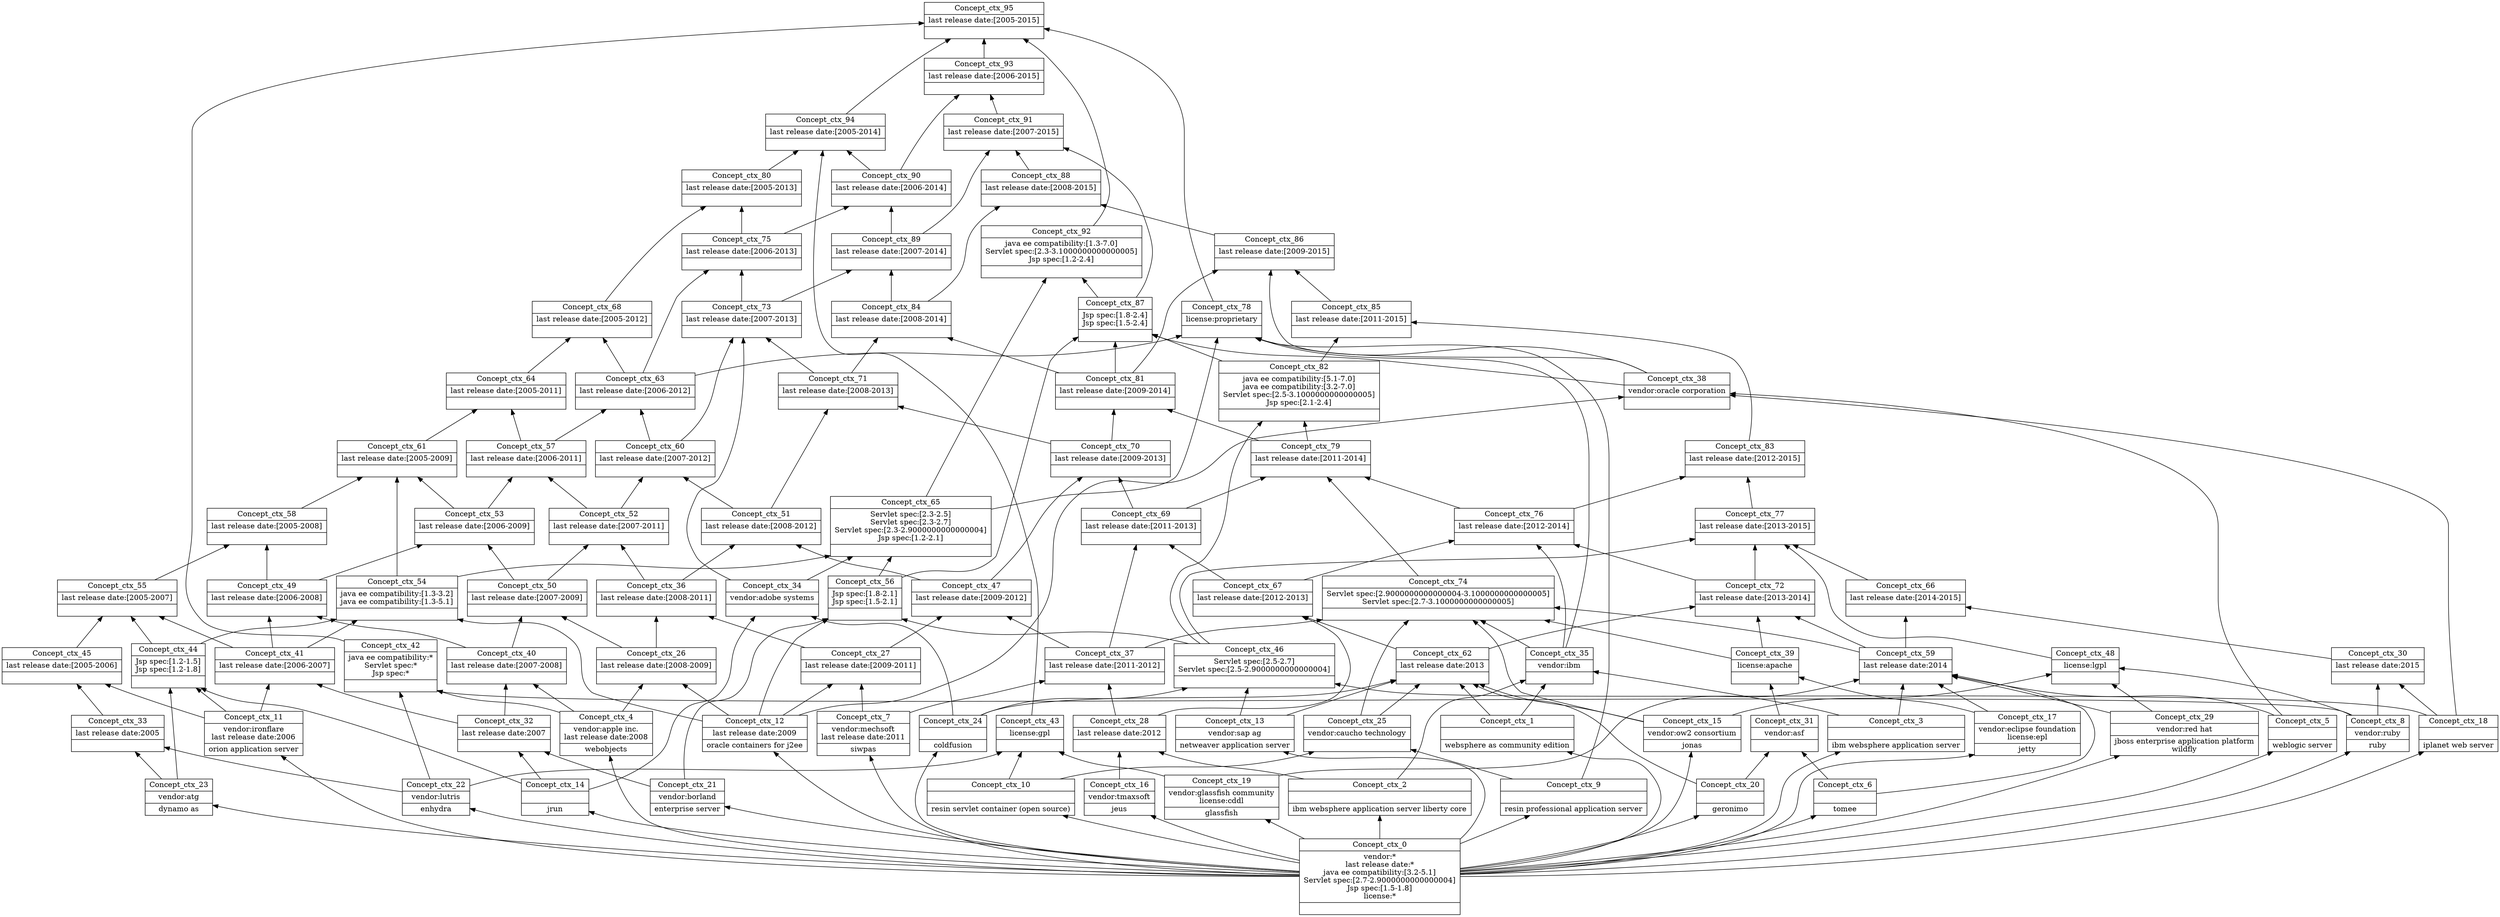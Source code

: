 digraph G { 
	rankdir=BT;
subgraph ctx { 
label="ctx";
1 [shape=record,label="{Concept_ctx_0|vendor:*\nlast release date:*\njava ee compatibility:[3.2-5.1]\nServlet spec:[2.7-2.9000000000000004]\nJsp spec:[1.5-1.8]\nlicense:*\n|}"];
2 [shape=record,label="{Concept_ctx_16|vendor:tmaxsoft\n|jeus\n}"];
3 [shape=record,label="{Concept_ctx_15|vendor:ow2 consortium\n|jonas\n}"];
4 [shape=record,label="{Concept_ctx_13|vendor:sap ag\n|netweaver application server\n}"];
5 [shape=record,label="{Concept_ctx_11|vendor:ironflare\nlast release date:2006\n|orion application server\n}"];
6 [shape=record,label="{Concept_ctx_8|vendor:ruby\n|ruby\n}"];
7 [shape=record,label="{Concept_ctx_7|vendor:mechsoft\nlast release date:2011\n|siwpas\n}"];
8 [shape=record,label="{Concept_ctx_4|vendor:apple inc.\nlast release date:2008\n|webobjects\n}"];
9 [shape=record,label="{Concept_ctx_23|vendor:atg\n|dynamo as\n}"];
10 [shape=record,label="{Concept_ctx_14||jrun\n}"];
11 [shape=record,label="{Concept_ctx_12|last release date:2009\n|oracle containers for j2ee\n}"];
12 [shape=record,label="{Concept_ctx_2||ibm websphere application server liberty core\n}"];
13 [shape=record,label="{Concept_ctx_24||coldfusion\n}"];
14 [shape=record,label="{Concept_ctx_20||geronimo\n}"];
15 [shape=record,label="{Concept_ctx_1||websphere as community edition\n}"];
16 [shape=record,label="{Concept_ctx_22|vendor:lutris\n|enhydra\n}"];
17 [shape=record,label="{Concept_ctx_6||tomee\n}"];
18 [shape=record,label="{Concept_ctx_3||ibm websphere application server\n}"];
19 [shape=record,label="{Concept_ctx_5||weblogic server\n}"];
20 [shape=record,label="{Concept_ctx_18||iplanet web server\n}"];
21 [shape=record,label="{Concept_ctx_21|vendor:borland\n|enterprise server\n}"];
22 [shape=record,label="{Concept_ctx_19|vendor:glassfish community\nlicense:cddl\n|glassfish\n}"];
23 [shape=record,label="{Concept_ctx_17|vendor:eclipse foundation\nlicense:epl\n|jetty\n}"];
24 [shape=record,label="{Concept_ctx_9||resin professional application server\n}"];
25 [shape=record,label="{Concept_ctx_10||resin servlet container (open source)\n}"];
26 [shape=record,label="{Concept_ctx_34|vendor:adobe systems\n|}"];
27 [shape=record,label="{Concept_ctx_25|vendor:caucho technology\n|}"];
28 [shape=record,label="{Concept_ctx_33|last release date:2005\n|}"];
29 [shape=record,label="{Concept_ctx_32|last release date:2007\n|}"];
30 [shape=record,label="{Concept_ctx_28|last release date:2012\n|}"];
31 [shape=record,label="{Concept_ctx_30|last release date:2015\n|}"];
32 [shape=record,label="{Concept_ctx_26|last release date:[2008-2009]\n|}"];
33 [shape=record,label="{Concept_ctx_27|last release date:[2009-2011]\n|}"];
34 [shape=record,label="{Concept_ctx_31|vendor:asf\n|}"];
35 [shape=record,label="{Concept_ctx_29|vendor:red hat\n|jboss enterprise application platform\nwildfly\n}"];
36 [shape=record,label="{Concept_ctx_35|vendor:ibm\n|}"];
37 [shape=record,label="{Concept_ctx_45|last release date:[2005-2006]\n|}"];
38 [shape=record,label="{Concept_ctx_41|last release date:[2006-2007]\n|}"];
39 [shape=record,label="{Concept_ctx_40|last release date:[2007-2008]\n|}"];
40 [shape=record,label="{Concept_ctx_37|last release date:[2011-2012]\n|}"];
41 [shape=record,label="{Concept_ctx_36|last release date:[2008-2011]\n|}"];
42 [shape=record,label="{Concept_ctx_38|vendor:oracle corporation\n|}"];
43 [shape=record,label="{Concept_ctx_42|java ee compatibility:*\nServlet spec:*\nJsp spec:*\n|}"];
44 [shape=record,label="{Concept_ctx_46|Servlet spec:[2.5-2.7]\nServlet spec:[2.5-2.9000000000000004]\n|}"];
45 [shape=record,label="{Concept_ctx_44|Jsp spec:[1.2-1.5]\nJsp spec:[1.2-1.8]\n|}"];
46 [shape=record,label="{Concept_ctx_43|license:gpl\n|}"];
47 [shape=record,label="{Concept_ctx_39|license:apache\n|}"];
48 [shape=record,label="{Concept_ctx_49|last release date:[2006-2008]\n|}"];
49 [shape=record,label="{Concept_ctx_50|last release date:[2007-2009]\n|}"];
50 [shape=record,label="{Concept_ctx_47|last release date:[2009-2012]\n|}"];
51 [shape=record,label="{Concept_ctx_48|license:lgpl\n|}"];
52 [shape=record,label="{Concept_ctx_55|last release date:[2005-2007]\n|}"];
53 [shape=record,label="{Concept_ctx_53|last release date:[2006-2009]\n|}"];
54 [shape=record,label="{Concept_ctx_52|last release date:[2007-2011]\n|}"];
55 [shape=record,label="{Concept_ctx_51|last release date:[2008-2012]\n|}"];
56 [shape=record,label="{Concept_ctx_54|java ee compatibility:[1.3-3.2]\njava ee compatibility:[1.3-5.1]\n|}"];
57 [shape=record,label="{Concept_ctx_56|Jsp spec:[1.8-2.1]\nJsp spec:[1.5-2.1]\n|}"];
58 [shape=record,label="{Concept_ctx_58|last release date:[2005-2008]\n|}"];
59 [shape=record,label="{Concept_ctx_57|last release date:[2006-2011]\n|}"];
60 [shape=record,label="{Concept_ctx_62|last release date:2013\n|}"];
61 [shape=record,label="{Concept_ctx_59|last release date:2014\n|}"];
62 [shape=record,label="{Concept_ctx_61|last release date:[2005-2009]\n|}"];
63 [shape=record,label="{Concept_ctx_60|last release date:[2007-2012]\n|}"];
64 [shape=record,label="{Concept_ctx_64|last release date:[2005-2011]\n|}"];
65 [shape=record,label="{Concept_ctx_63|last release date:[2006-2012]\n|}"];
66 [shape=record,label="{Concept_ctx_65|Servlet spec:[2.3-2.5]\nServlet spec:[2.3-2.7]\nServlet spec:[2.3-2.9000000000000004]\nJsp spec:[1.2-2.1]\n|}"];
67 [shape=record,label="{Concept_ctx_67|last release date:[2012-2013]\n|}"];
68 [shape=record,label="{Concept_ctx_66|last release date:[2014-2015]\n|}"];
69 [shape=record,label="{Concept_ctx_69|last release date:[2011-2013]\n|}"];
70 [shape=record,label="{Concept_ctx_68|last release date:[2005-2012]\n|}"];
71 [shape=record,label="{Concept_ctx_70|last release date:[2009-2013]\n|}"];
72 [shape=record,label="{Concept_ctx_71|last release date:[2008-2013]\n|}"];
73 [shape=record,label="{Concept_ctx_72|last release date:[2013-2014]\n|}"];
74 [shape=record,label="{Concept_ctx_73|last release date:[2007-2013]\n|}"];
75 [shape=record,label="{Concept_ctx_75|last release date:[2006-2013]\n|}"];
76 [shape=record,label="{Concept_ctx_74|Servlet spec:[2.9000000000000004-3.1000000000000005]\nServlet spec:[2.7-3.1000000000000005]\n|}"];
77 [shape=record,label="{Concept_ctx_76|last release date:[2012-2014]\n|}"];
78 [shape=record,label="{Concept_ctx_77|last release date:[2013-2015]\n|}"];
79 [shape=record,label="{Concept_ctx_78|license:proprietary\n|}"];
80 [shape=record,label="{Concept_ctx_79|last release date:[2011-2014]\n|}"];
81 [shape=record,label="{Concept_ctx_80|last release date:[2005-2013]\n|}"];
82 [shape=record,label="{Concept_ctx_83|last release date:[2012-2015]\n|}"];
83 [shape=record,label="{Concept_ctx_81|last release date:[2009-2014]\n|}"];
84 [shape=record,label="{Concept_ctx_82|java ee compatibility:[5.1-7.0]\njava ee compatibility:[3.2-7.0]\nServlet spec:[2.5-3.1000000000000005]\nJsp spec:[2.1-2.4]\n|}"];
85 [shape=record,label="{Concept_ctx_85|last release date:[2011-2015]\n|}"];
86 [shape=record,label="{Concept_ctx_84|last release date:[2008-2014]\n|}"];
87 [shape=record,label="{Concept_ctx_86|last release date:[2009-2015]\n|}"];
88 [shape=record,label="{Concept_ctx_87|Jsp spec:[1.8-2.4]\nJsp spec:[1.5-2.4]\n|}"];
89 [shape=record,label="{Concept_ctx_89|last release date:[2007-2014]\n|}"];
90 [shape=record,label="{Concept_ctx_88|last release date:[2008-2015]\n|}"];
91 [shape=record,label="{Concept_ctx_90|last release date:[2006-2014]\n|}"];
92 [shape=record,label="{Concept_ctx_91|last release date:[2007-2015]\n|}"];
93 [shape=record,label="{Concept_ctx_92|java ee compatibility:[1.3-7.0]\nServlet spec:[2.3-3.1000000000000005]\nJsp spec:[1.2-2.4]\n|}"];
94 [shape=record,label="{Concept_ctx_94|last release date:[2005-2014]\n|}"];
95 [shape=record,label="{Concept_ctx_93|last release date:[2006-2015]\n|}"];
96 [shape=record,label="{Concept_ctx_95|last release date:[2005-2015]\n|}"];
	1 -> 2
	1 -> 3
	1 -> 4
	1 -> 5
	1 -> 6
	1 -> 7
	1 -> 8
	1 -> 9
	1 -> 10
	1 -> 11
	1 -> 12
	1 -> 13
	1 -> 14
	1 -> 15
	1 -> 16
	1 -> 17
	1 -> 18
	1 -> 19
	1 -> 20
	1 -> 21
	1 -> 22
	1 -> 23
	1 -> 24
	1 -> 25
	13 -> 26
	10 -> 26
	24 -> 27
	25 -> 27
	16 -> 28
	9 -> 28
	21 -> 29
	10 -> 29
	12 -> 30
	2 -> 30
	20 -> 31
	6 -> 31
	11 -> 32
	8 -> 32
	11 -> 33
	7 -> 33
	14 -> 34
	17 -> 34
	1 -> 35
	12 -> 36
	15 -> 36
	18 -> 36
	28 -> 37
	5 -> 37
	29 -> 38
	5 -> 38
	29 -> 39
	8 -> 39
	30 -> 40
	7 -> 40
	32 -> 41
	33 -> 41
	11 -> 42
	19 -> 42
	20 -> 42
	16 -> 43
	6 -> 43
	8 -> 43
	4 -> 44
	13 -> 44
	20 -> 44
	10 -> 45
	9 -> 45
	5 -> 45
	22 -> 46
	16 -> 46
	25 -> 46
	23 -> 47
	34 -> 47
	38 -> 48
	39 -> 48
	32 -> 49
	39 -> 49
	33 -> 50
	40 -> 50
	35 -> 51
	3 -> 51
	6 -> 51
	37 -> 52
	38 -> 52
	45 -> 52
	48 -> 53
	49 -> 53
	49 -> 54
	41 -> 54
	50 -> 55
	41 -> 55
	38 -> 56
	11 -> 56
	45 -> 56
	44 -> 57
	11 -> 57
	21 -> 57
	48 -> 58
	52 -> 58
	53 -> 59
	54 -> 59
	27 -> 60
	14 -> 60
	15 -> 60
	3 -> 60
	4 -> 60
	13 -> 60
	22 -> 61
	18 -> 61
	19 -> 61
	17 -> 61
	23 -> 61
	35 -> 61
	53 -> 62
	56 -> 62
	58 -> 62
	54 -> 63
	55 -> 63
	62 -> 64
	59 -> 64
	59 -> 65
	63 -> 65
	56 -> 66
	26 -> 66
	57 -> 66
	30 -> 67
	60 -> 67
	31 -> 68
	61 -> 68
	67 -> 69
	40 -> 69
	65 -> 70
	64 -> 70
	50 -> 71
	69 -> 71
	55 -> 72
	71 -> 72
	60 -> 73
	47 -> 73
	61 -> 73
	26 -> 74
	72 -> 74
	63 -> 74
	65 -> 75
	74 -> 75
	27 -> 76
	36 -> 76
	47 -> 76
	61 -> 76
	40 -> 76
	3 -> 76
	73 -> 77
	36 -> 77
	67 -> 77
	68 -> 78
	73 -> 78
	51 -> 78
	44 -> 78
	65 -> 79
	24 -> 79
	66 -> 79
	36 -> 79
	42 -> 79
	69 -> 80
	76 -> 80
	77 -> 80
	70 -> 81
	75 -> 81
	77 -> 82
	78 -> 82
	80 -> 83
	71 -> 83
	44 -> 84
	80 -> 84
	84 -> 85
	82 -> 85
	83 -> 86
	72 -> 86
	85 -> 87
	42 -> 87
	83 -> 87
	84 -> 88
	57 -> 88
	42 -> 88
	83 -> 88
	86 -> 89
	74 -> 89
	86 -> 90
	87 -> 90
	75 -> 91
	89 -> 91
	88 -> 92
	89 -> 92
	90 -> 92
	66 -> 93
	88 -> 93
	46 -> 94
	91 -> 94
	81 -> 94
	91 -> 95
	92 -> 95
	79 -> 96
	94 -> 96
	93 -> 96
	43 -> 96
	95 -> 96
}
}